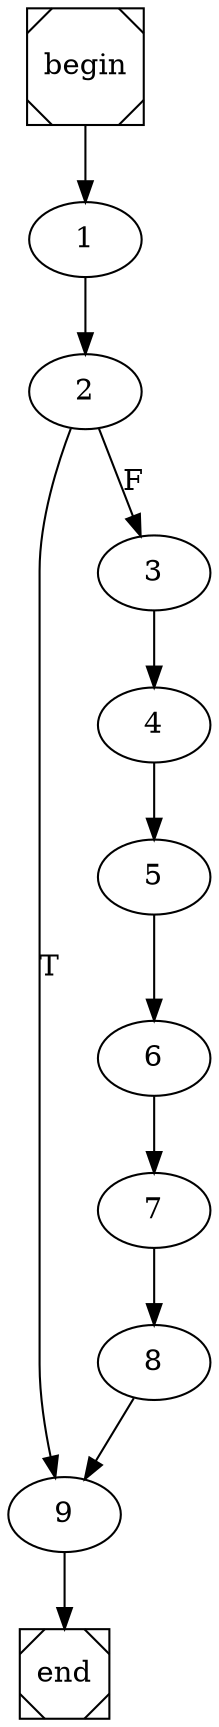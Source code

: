 digraph cfg {
	begin [shape=Msquare];
	end [shape=Msquare];
	begin -> 1;	1 -> 2;	2 -> 9[label=T];	2 -> 3[label=F];	3 -> 4;	4 -> 5;	5 -> 6;	6 -> 7;	7 -> 8;	8 -> 9;	9 -> end;}
